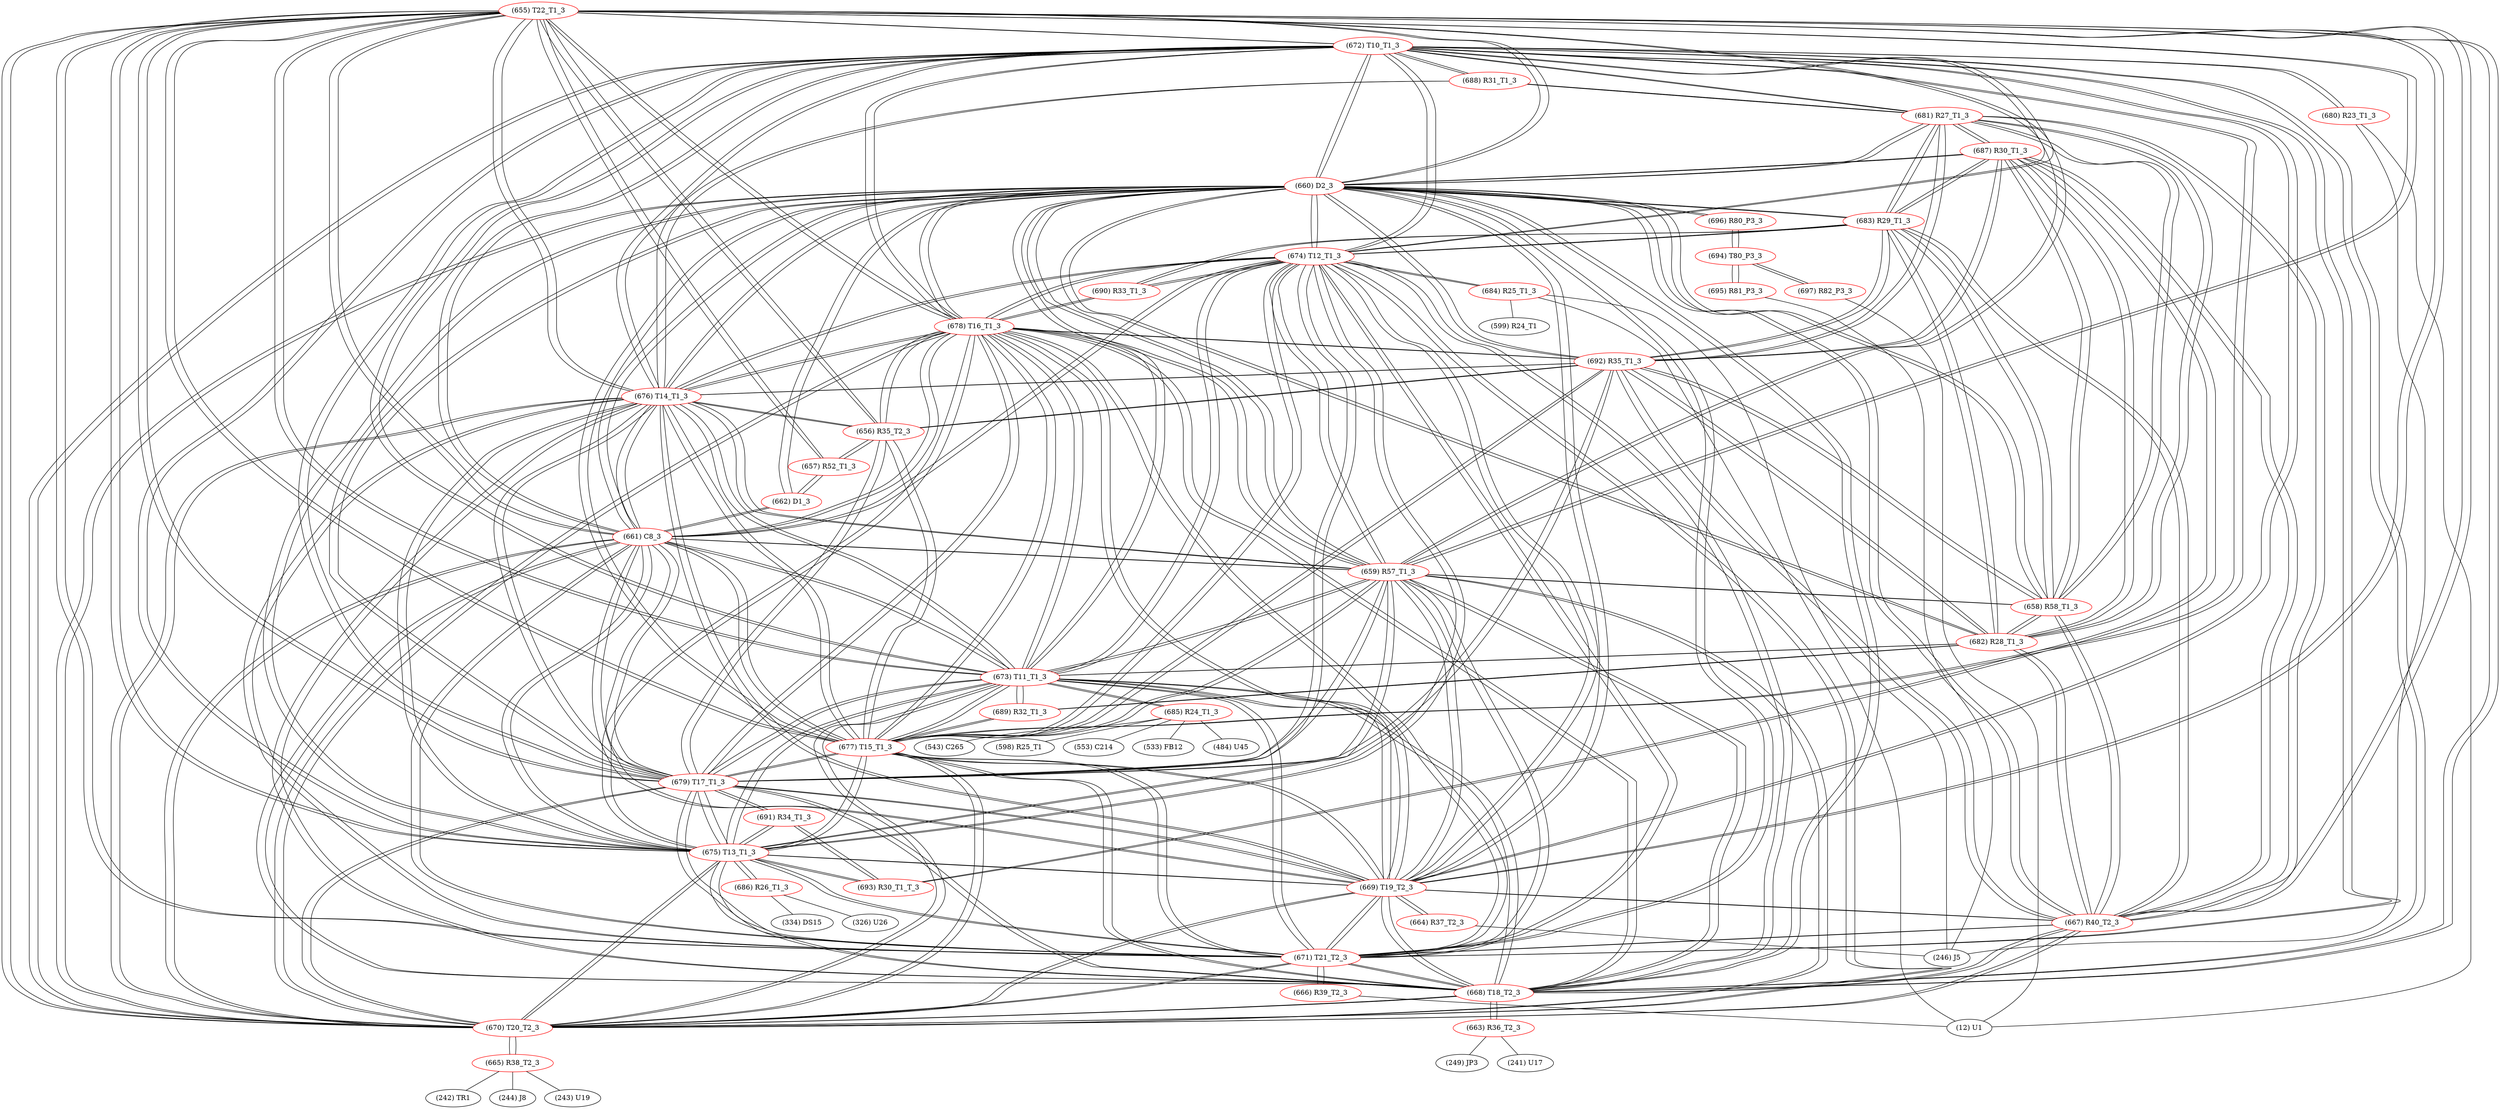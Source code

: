 graph {
	655 [label="(655) T22_T1_3" color=red]
	672 [label="(672) T10_T1_3"]
	673 [label="(673) T11_T1_3"]
	674 [label="(674) T12_T1_3"]
	675 [label="(675) T13_T1_3"]
	670 [label="(670) T20_T2_3"]
	676 [label="(676) T14_T1_3"]
	677 [label="(677) T15_T1_3"]
	668 [label="(668) T18_T2_3"]
	671 [label="(671) T21_T2_3"]
	669 [label="(669) T19_T2_3"]
	661 [label="(661) C8_3"]
	678 [label="(678) T16_T1_3"]
	679 [label="(679) T17_T1_3"]
	660 [label="(660) D2_3"]
	659 [label="(659) R57_T1_3"]
	656 [label="(656) R35_T2_3"]
	657 [label="(657) R52_T1_3"]
	667 [label="(667) R40_T2_3"]
	656 [label="(656) R35_T2_3" color=red]
	657 [label="(657) R52_T1_3"]
	655 [label="(655) T22_T1_3"]
	676 [label="(676) T14_T1_3"]
	677 [label="(677) T15_T1_3"]
	679 [label="(679) T17_T1_3"]
	678 [label="(678) T16_T1_3"]
	692 [label="(692) R35_T1_3"]
	657 [label="(657) R52_T1_3" color=red]
	662 [label="(662) D1_3"]
	656 [label="(656) R35_T2_3"]
	655 [label="(655) T22_T1_3"]
	658 [label="(658) R58_T1_3" color=red]
	660 [label="(660) D2_3"]
	667 [label="(667) R40_T2_3"]
	681 [label="(681) R27_T1_3"]
	682 [label="(682) R28_T1_3"]
	683 [label="(683) R29_T1_3"]
	687 [label="(687) R30_T1_3"]
	692 [label="(692) R35_T1_3"]
	659 [label="(659) R57_T1_3"]
	659 [label="(659) R57_T1_3" color=red]
	672 [label="(672) T10_T1_3"]
	673 [label="(673) T11_T1_3"]
	674 [label="(674) T12_T1_3"]
	675 [label="(675) T13_T1_3"]
	670 [label="(670) T20_T2_3"]
	676 [label="(676) T14_T1_3"]
	677 [label="(677) T15_T1_3"]
	668 [label="(668) T18_T2_3"]
	671 [label="(671) T21_T2_3"]
	669 [label="(669) T19_T2_3"]
	661 [label="(661) C8_3"]
	678 [label="(678) T16_T1_3"]
	679 [label="(679) T17_T1_3"]
	660 [label="(660) D2_3"]
	655 [label="(655) T22_T1_3"]
	658 [label="(658) R58_T1_3"]
	660 [label="(660) D2_3" color=red]
	658 [label="(658) R58_T1_3"]
	667 [label="(667) R40_T2_3"]
	681 [label="(681) R27_T1_3"]
	682 [label="(682) R28_T1_3"]
	683 [label="(683) R29_T1_3"]
	687 [label="(687) R30_T1_3"]
	692 [label="(692) R35_T1_3"]
	672 [label="(672) T10_T1_3"]
	673 [label="(673) T11_T1_3"]
	674 [label="(674) T12_T1_3"]
	675 [label="(675) T13_T1_3"]
	670 [label="(670) T20_T2_3"]
	676 [label="(676) T14_T1_3"]
	677 [label="(677) T15_T1_3"]
	668 [label="(668) T18_T2_3"]
	671 [label="(671) T21_T2_3"]
	669 [label="(669) T19_T2_3"]
	661 [label="(661) C8_3"]
	678 [label="(678) T16_T1_3"]
	679 [label="(679) T17_T1_3"]
	655 [label="(655) T22_T1_3"]
	659 [label="(659) R57_T1_3"]
	662 [label="(662) D1_3"]
	696 [label="(696) R80_P3_3"]
	661 [label="(661) C8_3" color=red]
	672 [label="(672) T10_T1_3"]
	673 [label="(673) T11_T1_3"]
	674 [label="(674) T12_T1_3"]
	675 [label="(675) T13_T1_3"]
	670 [label="(670) T20_T2_3"]
	676 [label="(676) T14_T1_3"]
	677 [label="(677) T15_T1_3"]
	668 [label="(668) T18_T2_3"]
	671 [label="(671) T21_T2_3"]
	669 [label="(669) T19_T2_3"]
	678 [label="(678) T16_T1_3"]
	679 [label="(679) T17_T1_3"]
	660 [label="(660) D2_3"]
	655 [label="(655) T22_T1_3"]
	659 [label="(659) R57_T1_3"]
	662 [label="(662) D1_3"]
	662 [label="(662) D1_3" color=red]
	660 [label="(660) D2_3"]
	661 [label="(661) C8_3"]
	657 [label="(657) R52_T1_3"]
	663 [label="(663) R36_T2_3" color=red]
	241 [label="(241) U17"]
	249 [label="(249) JP3"]
	668 [label="(668) T18_T2_3"]
	664 [label="(664) R37_T2_3" color=red]
	246 [label="(246) J5"]
	669 [label="(669) T19_T2_3"]
	665 [label="(665) R38_T2_3" color=red]
	242 [label="(242) TR1"]
	244 [label="(244) J8"]
	243 [label="(243) U19"]
	670 [label="(670) T20_T2_3"]
	666 [label="(666) R39_T2_3" color=red]
	12 [label="(12) U1"]
	671 [label="(671) T21_T2_3"]
	667 [label="(667) R40_T2_3" color=red]
	660 [label="(660) D2_3"]
	658 [label="(658) R58_T1_3"]
	681 [label="(681) R27_T1_3"]
	682 [label="(682) R28_T1_3"]
	683 [label="(683) R29_T1_3"]
	687 [label="(687) R30_T1_3"]
	692 [label="(692) R35_T1_3"]
	670 [label="(670) T20_T2_3"]
	671 [label="(671) T21_T2_3"]
	669 [label="(669) T19_T2_3"]
	655 [label="(655) T22_T1_3"]
	668 [label="(668) T18_T2_3"]
	668 [label="(668) T18_T2_3" color=red]
	672 [label="(672) T10_T1_3"]
	673 [label="(673) T11_T1_3"]
	674 [label="(674) T12_T1_3"]
	675 [label="(675) T13_T1_3"]
	670 [label="(670) T20_T2_3"]
	676 [label="(676) T14_T1_3"]
	677 [label="(677) T15_T1_3"]
	671 [label="(671) T21_T2_3"]
	669 [label="(669) T19_T2_3"]
	661 [label="(661) C8_3"]
	678 [label="(678) T16_T1_3"]
	679 [label="(679) T17_T1_3"]
	660 [label="(660) D2_3"]
	655 [label="(655) T22_T1_3"]
	659 [label="(659) R57_T1_3"]
	667 [label="(667) R40_T2_3"]
	663 [label="(663) R36_T2_3"]
	669 [label="(669) T19_T2_3" color=red]
	672 [label="(672) T10_T1_3"]
	673 [label="(673) T11_T1_3"]
	674 [label="(674) T12_T1_3"]
	675 [label="(675) T13_T1_3"]
	670 [label="(670) T20_T2_3"]
	676 [label="(676) T14_T1_3"]
	677 [label="(677) T15_T1_3"]
	668 [label="(668) T18_T2_3"]
	671 [label="(671) T21_T2_3"]
	661 [label="(661) C8_3"]
	678 [label="(678) T16_T1_3"]
	679 [label="(679) T17_T1_3"]
	660 [label="(660) D2_3"]
	655 [label="(655) T22_T1_3"]
	659 [label="(659) R57_T1_3"]
	667 [label="(667) R40_T2_3"]
	664 [label="(664) R37_T2_3"]
	670 [label="(670) T20_T2_3" color=red]
	672 [label="(672) T10_T1_3"]
	673 [label="(673) T11_T1_3"]
	674 [label="(674) T12_T1_3"]
	675 [label="(675) T13_T1_3"]
	676 [label="(676) T14_T1_3"]
	677 [label="(677) T15_T1_3"]
	668 [label="(668) T18_T2_3"]
	671 [label="(671) T21_T2_3"]
	669 [label="(669) T19_T2_3"]
	661 [label="(661) C8_3"]
	678 [label="(678) T16_T1_3"]
	679 [label="(679) T17_T1_3"]
	660 [label="(660) D2_3"]
	655 [label="(655) T22_T1_3"]
	659 [label="(659) R57_T1_3"]
	667 [label="(667) R40_T2_3"]
	665 [label="(665) R38_T2_3"]
	671 [label="(671) T21_T2_3" color=red]
	672 [label="(672) T10_T1_3"]
	673 [label="(673) T11_T1_3"]
	674 [label="(674) T12_T1_3"]
	675 [label="(675) T13_T1_3"]
	670 [label="(670) T20_T2_3"]
	676 [label="(676) T14_T1_3"]
	677 [label="(677) T15_T1_3"]
	668 [label="(668) T18_T2_3"]
	669 [label="(669) T19_T2_3"]
	661 [label="(661) C8_3"]
	678 [label="(678) T16_T1_3"]
	679 [label="(679) T17_T1_3"]
	660 [label="(660) D2_3"]
	655 [label="(655) T22_T1_3"]
	659 [label="(659) R57_T1_3"]
	667 [label="(667) R40_T2_3"]
	666 [label="(666) R39_T2_3"]
	672 [label="(672) T10_T1_3" color=red]
	673 [label="(673) T11_T1_3"]
	674 [label="(674) T12_T1_3"]
	675 [label="(675) T13_T1_3"]
	670 [label="(670) T20_T2_3"]
	676 [label="(676) T14_T1_3"]
	677 [label="(677) T15_T1_3"]
	668 [label="(668) T18_T2_3"]
	671 [label="(671) T21_T2_3"]
	669 [label="(669) T19_T2_3"]
	661 [label="(661) C8_3"]
	678 [label="(678) T16_T1_3"]
	679 [label="(679) T17_T1_3"]
	660 [label="(660) D2_3"]
	655 [label="(655) T22_T1_3"]
	659 [label="(659) R57_T1_3"]
	680 [label="(680) R23_T1_3"]
	688 [label="(688) R31_T1_3"]
	681 [label="(681) R27_T1_3"]
	673 [label="(673) T11_T1_3" color=red]
	672 [label="(672) T10_T1_3"]
	674 [label="(674) T12_T1_3"]
	675 [label="(675) T13_T1_3"]
	670 [label="(670) T20_T2_3"]
	676 [label="(676) T14_T1_3"]
	677 [label="(677) T15_T1_3"]
	668 [label="(668) T18_T2_3"]
	671 [label="(671) T21_T2_3"]
	669 [label="(669) T19_T2_3"]
	661 [label="(661) C8_3"]
	678 [label="(678) T16_T1_3"]
	679 [label="(679) T17_T1_3"]
	660 [label="(660) D2_3"]
	655 [label="(655) T22_T1_3"]
	659 [label="(659) R57_T1_3"]
	685 [label="(685) R24_T1_3"]
	689 [label="(689) R32_T1_3"]
	682 [label="(682) R28_T1_3"]
	674 [label="(674) T12_T1_3" color=red]
	672 [label="(672) T10_T1_3"]
	673 [label="(673) T11_T1_3"]
	675 [label="(675) T13_T1_3"]
	670 [label="(670) T20_T2_3"]
	676 [label="(676) T14_T1_3"]
	677 [label="(677) T15_T1_3"]
	668 [label="(668) T18_T2_3"]
	671 [label="(671) T21_T2_3"]
	669 [label="(669) T19_T2_3"]
	661 [label="(661) C8_3"]
	678 [label="(678) T16_T1_3"]
	679 [label="(679) T17_T1_3"]
	660 [label="(660) D2_3"]
	655 [label="(655) T22_T1_3"]
	659 [label="(659) R57_T1_3"]
	690 [label="(690) R33_T1_3"]
	683 [label="(683) R29_T1_3"]
	684 [label="(684) R25_T1_3"]
	675 [label="(675) T13_T1_3" color=red]
	672 [label="(672) T10_T1_3"]
	673 [label="(673) T11_T1_3"]
	674 [label="(674) T12_T1_3"]
	670 [label="(670) T20_T2_3"]
	676 [label="(676) T14_T1_3"]
	677 [label="(677) T15_T1_3"]
	668 [label="(668) T18_T2_3"]
	671 [label="(671) T21_T2_3"]
	669 [label="(669) T19_T2_3"]
	661 [label="(661) C8_3"]
	678 [label="(678) T16_T1_3"]
	679 [label="(679) T17_T1_3"]
	660 [label="(660) D2_3"]
	655 [label="(655) T22_T1_3"]
	659 [label="(659) R57_T1_3"]
	691 [label="(691) R34_T1_3"]
	693 [label="(693) R30_T1_T_3"]
	686 [label="(686) R26_T1_3"]
	676 [label="(676) T14_T1_3" color=red]
	672 [label="(672) T10_T1_3"]
	673 [label="(673) T11_T1_3"]
	674 [label="(674) T12_T1_3"]
	675 [label="(675) T13_T1_3"]
	670 [label="(670) T20_T2_3"]
	677 [label="(677) T15_T1_3"]
	668 [label="(668) T18_T2_3"]
	671 [label="(671) T21_T2_3"]
	669 [label="(669) T19_T2_3"]
	661 [label="(661) C8_3"]
	678 [label="(678) T16_T1_3"]
	679 [label="(679) T17_T1_3"]
	660 [label="(660) D2_3"]
	655 [label="(655) T22_T1_3"]
	659 [label="(659) R57_T1_3"]
	692 [label="(692) R35_T1_3"]
	656 [label="(656) R35_T2_3"]
	688 [label="(688) R31_T1_3"]
	677 [label="(677) T15_T1_3" color=red]
	672 [label="(672) T10_T1_3"]
	673 [label="(673) T11_T1_3"]
	674 [label="(674) T12_T1_3"]
	675 [label="(675) T13_T1_3"]
	670 [label="(670) T20_T2_3"]
	676 [label="(676) T14_T1_3"]
	668 [label="(668) T18_T2_3"]
	671 [label="(671) T21_T2_3"]
	669 [label="(669) T19_T2_3"]
	661 [label="(661) C8_3"]
	678 [label="(678) T16_T1_3"]
	679 [label="(679) T17_T1_3"]
	660 [label="(660) D2_3"]
	655 [label="(655) T22_T1_3"]
	659 [label="(659) R57_T1_3"]
	692 [label="(692) R35_T1_3"]
	656 [label="(656) R35_T2_3"]
	689 [label="(689) R32_T1_3"]
	678 [label="(678) T16_T1_3" color=red]
	672 [label="(672) T10_T1_3"]
	673 [label="(673) T11_T1_3"]
	674 [label="(674) T12_T1_3"]
	675 [label="(675) T13_T1_3"]
	670 [label="(670) T20_T2_3"]
	676 [label="(676) T14_T1_3"]
	677 [label="(677) T15_T1_3"]
	668 [label="(668) T18_T2_3"]
	671 [label="(671) T21_T2_3"]
	669 [label="(669) T19_T2_3"]
	661 [label="(661) C8_3"]
	679 [label="(679) T17_T1_3"]
	660 [label="(660) D2_3"]
	655 [label="(655) T22_T1_3"]
	659 [label="(659) R57_T1_3"]
	692 [label="(692) R35_T1_3"]
	656 [label="(656) R35_T2_3"]
	690 [label="(690) R33_T1_3"]
	679 [label="(679) T17_T1_3" color=red]
	672 [label="(672) T10_T1_3"]
	673 [label="(673) T11_T1_3"]
	674 [label="(674) T12_T1_3"]
	675 [label="(675) T13_T1_3"]
	670 [label="(670) T20_T2_3"]
	676 [label="(676) T14_T1_3"]
	677 [label="(677) T15_T1_3"]
	668 [label="(668) T18_T2_3"]
	671 [label="(671) T21_T2_3"]
	669 [label="(669) T19_T2_3"]
	661 [label="(661) C8_3"]
	678 [label="(678) T16_T1_3"]
	660 [label="(660) D2_3"]
	655 [label="(655) T22_T1_3"]
	659 [label="(659) R57_T1_3"]
	692 [label="(692) R35_T1_3"]
	656 [label="(656) R35_T2_3"]
	691 [label="(691) R34_T1_3"]
	680 [label="(680) R23_T1_3" color=red]
	246 [label="(246) J5"]
	12 [label="(12) U1"]
	672 [label="(672) T10_T1_3"]
	681 [label="(681) R27_T1_3" color=red]
	660 [label="(660) D2_3"]
	658 [label="(658) R58_T1_3"]
	667 [label="(667) R40_T2_3"]
	682 [label="(682) R28_T1_3"]
	683 [label="(683) R29_T1_3"]
	687 [label="(687) R30_T1_3"]
	692 [label="(692) R35_T1_3"]
	688 [label="(688) R31_T1_3"]
	672 [label="(672) T10_T1_3"]
	682 [label="(682) R28_T1_3" color=red]
	660 [label="(660) D2_3"]
	658 [label="(658) R58_T1_3"]
	667 [label="(667) R40_T2_3"]
	681 [label="(681) R27_T1_3"]
	683 [label="(683) R29_T1_3"]
	687 [label="(687) R30_T1_3"]
	692 [label="(692) R35_T1_3"]
	689 [label="(689) R32_T1_3"]
	673 [label="(673) T11_T1_3"]
	683 [label="(683) R29_T1_3" color=red]
	660 [label="(660) D2_3"]
	658 [label="(658) R58_T1_3"]
	667 [label="(667) R40_T2_3"]
	681 [label="(681) R27_T1_3"]
	682 [label="(682) R28_T1_3"]
	687 [label="(687) R30_T1_3"]
	692 [label="(692) R35_T1_3"]
	690 [label="(690) R33_T1_3"]
	674 [label="(674) T12_T1_3"]
	684 [label="(684) R25_T1_3" color=red]
	12 [label="(12) U1"]
	246 [label="(246) J5"]
	599 [label="(599) R24_T1"]
	674 [label="(674) T12_T1_3"]
	685 [label="(685) R24_T1_3" color=red]
	553 [label="(553) C214"]
	533 [label="(533) FB12"]
	484 [label="(484) U45"]
	543 [label="(543) C265"]
	598 [label="(598) R25_T1"]
	673 [label="(673) T11_T1_3"]
	686 [label="(686) R26_T1_3" color=red]
	334 [label="(334) DS15"]
	326 [label="(326) U26"]
	675 [label="(675) T13_T1_3"]
	687 [label="(687) R30_T1_3" color=red]
	660 [label="(660) D2_3"]
	658 [label="(658) R58_T1_3"]
	667 [label="(667) R40_T2_3"]
	681 [label="(681) R27_T1_3"]
	682 [label="(682) R28_T1_3"]
	683 [label="(683) R29_T1_3"]
	692 [label="(692) R35_T1_3"]
	693 [label="(693) R30_T1_T_3"]
	688 [label="(688) R31_T1_3" color=red]
	681 [label="(681) R27_T1_3"]
	672 [label="(672) T10_T1_3"]
	676 [label="(676) T14_T1_3"]
	689 [label="(689) R32_T1_3" color=red]
	677 [label="(677) T15_T1_3"]
	673 [label="(673) T11_T1_3"]
	682 [label="(682) R28_T1_3"]
	690 [label="(690) R33_T1_3" color=red]
	678 [label="(678) T16_T1_3"]
	683 [label="(683) R29_T1_3"]
	674 [label="(674) T12_T1_3"]
	691 [label="(691) R34_T1_3" color=red]
	679 [label="(679) T17_T1_3"]
	675 [label="(675) T13_T1_3"]
	693 [label="(693) R30_T1_T_3"]
	692 [label="(692) R35_T1_3" color=red]
	660 [label="(660) D2_3"]
	658 [label="(658) R58_T1_3"]
	667 [label="(667) R40_T2_3"]
	681 [label="(681) R27_T1_3"]
	682 [label="(682) R28_T1_3"]
	683 [label="(683) R29_T1_3"]
	687 [label="(687) R30_T1_3"]
	676 [label="(676) T14_T1_3"]
	677 [label="(677) T15_T1_3"]
	679 [label="(679) T17_T1_3"]
	678 [label="(678) T16_T1_3"]
	656 [label="(656) R35_T2_3"]
	693 [label="(693) R30_T1_T_3" color=red]
	675 [label="(675) T13_T1_3"]
	691 [label="(691) R34_T1_3"]
	687 [label="(687) R30_T1_3"]
	694 [label="(694) T80_P3_3" color=red]
	695 [label="(695) R81_P3_3"]
	697 [label="(697) R82_P3_3"]
	696 [label="(696) R80_P3_3"]
	695 [label="(695) R81_P3_3" color=red]
	246 [label="(246) J5"]
	694 [label="(694) T80_P3_3"]
	696 [label="(696) R80_P3_3" color=red]
	660 [label="(660) D2_3"]
	694 [label="(694) T80_P3_3"]
	697 [label="(697) R82_P3_3" color=red]
	12 [label="(12) U1"]
	694 [label="(694) T80_P3_3"]
	655 -- 672
	655 -- 673
	655 -- 674
	655 -- 675
	655 -- 670
	655 -- 676
	655 -- 677
	655 -- 668
	655 -- 671
	655 -- 669
	655 -- 661
	655 -- 678
	655 -- 679
	655 -- 660
	655 -- 659
	655 -- 656
	655 -- 657
	655 -- 667
	656 -- 657
	656 -- 655
	656 -- 676
	656 -- 677
	656 -- 679
	656 -- 678
	656 -- 692
	657 -- 662
	657 -- 656
	657 -- 655
	658 -- 660
	658 -- 667
	658 -- 681
	658 -- 682
	658 -- 683
	658 -- 687
	658 -- 692
	658 -- 659
	659 -- 672
	659 -- 673
	659 -- 674
	659 -- 675
	659 -- 670
	659 -- 676
	659 -- 677
	659 -- 668
	659 -- 671
	659 -- 669
	659 -- 661
	659 -- 678
	659 -- 679
	659 -- 660
	659 -- 655
	659 -- 658
	660 -- 658
	660 -- 667
	660 -- 681
	660 -- 682
	660 -- 683
	660 -- 687
	660 -- 692
	660 -- 672
	660 -- 673
	660 -- 674
	660 -- 675
	660 -- 670
	660 -- 676
	660 -- 677
	660 -- 668
	660 -- 671
	660 -- 669
	660 -- 661
	660 -- 678
	660 -- 679
	660 -- 655
	660 -- 659
	660 -- 662
	660 -- 696
	661 -- 672
	661 -- 673
	661 -- 674
	661 -- 675
	661 -- 670
	661 -- 676
	661 -- 677
	661 -- 668
	661 -- 671
	661 -- 669
	661 -- 678
	661 -- 679
	661 -- 660
	661 -- 655
	661 -- 659
	661 -- 662
	662 -- 660
	662 -- 661
	662 -- 657
	663 -- 241
	663 -- 249
	663 -- 668
	664 -- 246
	664 -- 669
	665 -- 242
	665 -- 244
	665 -- 243
	665 -- 670
	666 -- 12
	666 -- 671
	667 -- 660
	667 -- 658
	667 -- 681
	667 -- 682
	667 -- 683
	667 -- 687
	667 -- 692
	667 -- 670
	667 -- 671
	667 -- 669
	667 -- 655
	667 -- 668
	668 -- 672
	668 -- 673
	668 -- 674
	668 -- 675
	668 -- 670
	668 -- 676
	668 -- 677
	668 -- 671
	668 -- 669
	668 -- 661
	668 -- 678
	668 -- 679
	668 -- 660
	668 -- 655
	668 -- 659
	668 -- 667
	668 -- 663
	669 -- 672
	669 -- 673
	669 -- 674
	669 -- 675
	669 -- 670
	669 -- 676
	669 -- 677
	669 -- 668
	669 -- 671
	669 -- 661
	669 -- 678
	669 -- 679
	669 -- 660
	669 -- 655
	669 -- 659
	669 -- 667
	669 -- 664
	670 -- 672
	670 -- 673
	670 -- 674
	670 -- 675
	670 -- 676
	670 -- 677
	670 -- 668
	670 -- 671
	670 -- 669
	670 -- 661
	670 -- 678
	670 -- 679
	670 -- 660
	670 -- 655
	670 -- 659
	670 -- 667
	670 -- 665
	671 -- 672
	671 -- 673
	671 -- 674
	671 -- 675
	671 -- 670
	671 -- 676
	671 -- 677
	671 -- 668
	671 -- 669
	671 -- 661
	671 -- 678
	671 -- 679
	671 -- 660
	671 -- 655
	671 -- 659
	671 -- 667
	671 -- 666
	672 -- 673
	672 -- 674
	672 -- 675
	672 -- 670
	672 -- 676
	672 -- 677
	672 -- 668
	672 -- 671
	672 -- 669
	672 -- 661
	672 -- 678
	672 -- 679
	672 -- 660
	672 -- 655
	672 -- 659
	672 -- 680
	672 -- 688
	672 -- 681
	673 -- 672
	673 -- 674
	673 -- 675
	673 -- 670
	673 -- 676
	673 -- 677
	673 -- 668
	673 -- 671
	673 -- 669
	673 -- 661
	673 -- 678
	673 -- 679
	673 -- 660
	673 -- 655
	673 -- 659
	673 -- 685
	673 -- 689
	673 -- 682
	674 -- 672
	674 -- 673
	674 -- 675
	674 -- 670
	674 -- 676
	674 -- 677
	674 -- 668
	674 -- 671
	674 -- 669
	674 -- 661
	674 -- 678
	674 -- 679
	674 -- 660
	674 -- 655
	674 -- 659
	674 -- 690
	674 -- 683
	674 -- 684
	675 -- 672
	675 -- 673
	675 -- 674
	675 -- 670
	675 -- 676
	675 -- 677
	675 -- 668
	675 -- 671
	675 -- 669
	675 -- 661
	675 -- 678
	675 -- 679
	675 -- 660
	675 -- 655
	675 -- 659
	675 -- 691
	675 -- 693
	675 -- 686
	676 -- 672
	676 -- 673
	676 -- 674
	676 -- 675
	676 -- 670
	676 -- 677
	676 -- 668
	676 -- 671
	676 -- 669
	676 -- 661
	676 -- 678
	676 -- 679
	676 -- 660
	676 -- 655
	676 -- 659
	676 -- 692
	676 -- 656
	676 -- 688
	677 -- 672
	677 -- 673
	677 -- 674
	677 -- 675
	677 -- 670
	677 -- 676
	677 -- 668
	677 -- 671
	677 -- 669
	677 -- 661
	677 -- 678
	677 -- 679
	677 -- 660
	677 -- 655
	677 -- 659
	677 -- 692
	677 -- 656
	677 -- 689
	678 -- 672
	678 -- 673
	678 -- 674
	678 -- 675
	678 -- 670
	678 -- 676
	678 -- 677
	678 -- 668
	678 -- 671
	678 -- 669
	678 -- 661
	678 -- 679
	678 -- 660
	678 -- 655
	678 -- 659
	678 -- 692
	678 -- 656
	678 -- 690
	679 -- 672
	679 -- 673
	679 -- 674
	679 -- 675
	679 -- 670
	679 -- 676
	679 -- 677
	679 -- 668
	679 -- 671
	679 -- 669
	679 -- 661
	679 -- 678
	679 -- 660
	679 -- 655
	679 -- 659
	679 -- 692
	679 -- 656
	679 -- 691
	680 -- 246
	680 -- 12
	680 -- 672
	681 -- 660
	681 -- 658
	681 -- 667
	681 -- 682
	681 -- 683
	681 -- 687
	681 -- 692
	681 -- 688
	681 -- 672
	682 -- 660
	682 -- 658
	682 -- 667
	682 -- 681
	682 -- 683
	682 -- 687
	682 -- 692
	682 -- 689
	682 -- 673
	683 -- 660
	683 -- 658
	683 -- 667
	683 -- 681
	683 -- 682
	683 -- 687
	683 -- 692
	683 -- 690
	683 -- 674
	684 -- 12
	684 -- 246
	684 -- 599
	684 -- 674
	685 -- 553
	685 -- 533
	685 -- 484
	685 -- 543
	685 -- 598
	685 -- 673
	686 -- 334
	686 -- 326
	686 -- 675
	687 -- 660
	687 -- 658
	687 -- 667
	687 -- 681
	687 -- 682
	687 -- 683
	687 -- 692
	687 -- 693
	688 -- 681
	688 -- 672
	688 -- 676
	689 -- 677
	689 -- 673
	689 -- 682
	690 -- 678
	690 -- 683
	690 -- 674
	691 -- 679
	691 -- 675
	691 -- 693
	692 -- 660
	692 -- 658
	692 -- 667
	692 -- 681
	692 -- 682
	692 -- 683
	692 -- 687
	692 -- 676
	692 -- 677
	692 -- 679
	692 -- 678
	692 -- 656
	693 -- 675
	693 -- 691
	693 -- 687
	694 -- 695
	694 -- 697
	694 -- 696
	695 -- 246
	695 -- 694
	696 -- 660
	696 -- 694
	697 -- 12
	697 -- 694
}